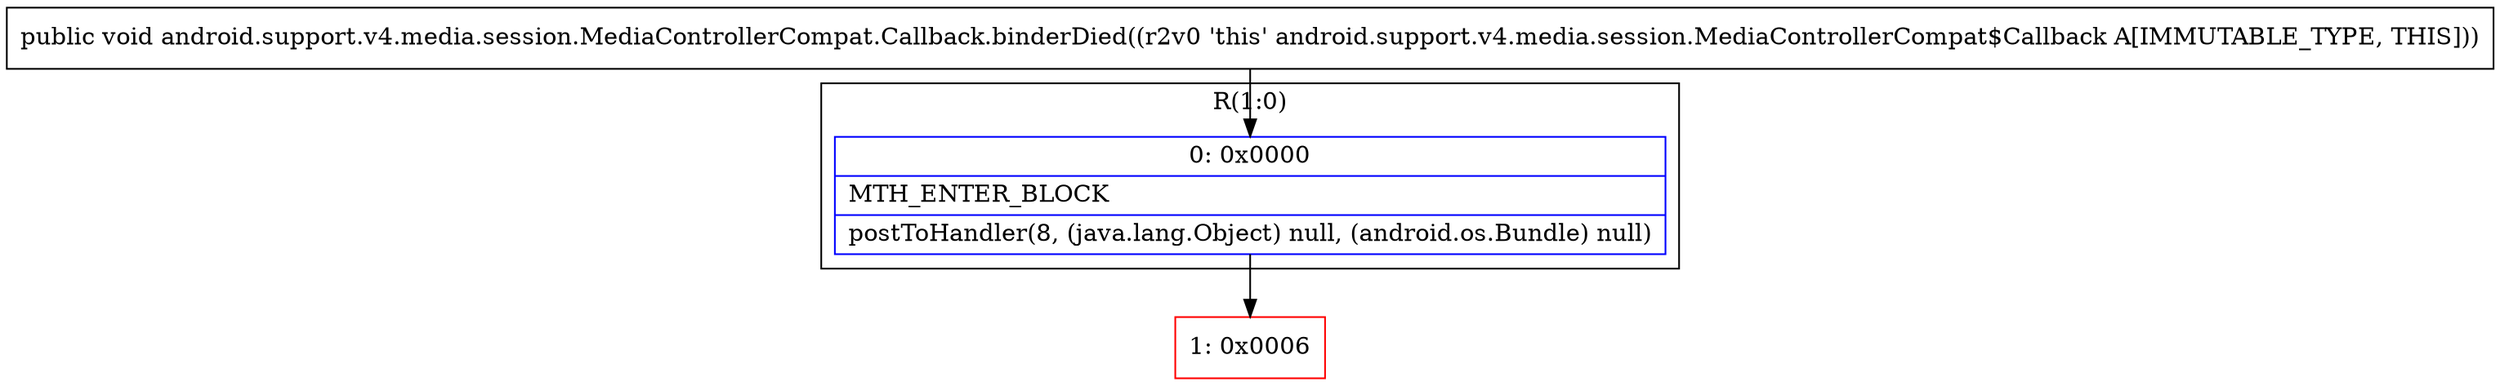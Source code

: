 digraph "CFG forandroid.support.v4.media.session.MediaControllerCompat.Callback.binderDied()V" {
subgraph cluster_Region_670382359 {
label = "R(1:0)";
node [shape=record,color=blue];
Node_0 [shape=record,label="{0\:\ 0x0000|MTH_ENTER_BLOCK\l|postToHandler(8, (java.lang.Object) null, (android.os.Bundle) null)\l}"];
}
Node_1 [shape=record,color=red,label="{1\:\ 0x0006}"];
MethodNode[shape=record,label="{public void android.support.v4.media.session.MediaControllerCompat.Callback.binderDied((r2v0 'this' android.support.v4.media.session.MediaControllerCompat$Callback A[IMMUTABLE_TYPE, THIS])) }"];
MethodNode -> Node_0;
Node_0 -> Node_1;
}

